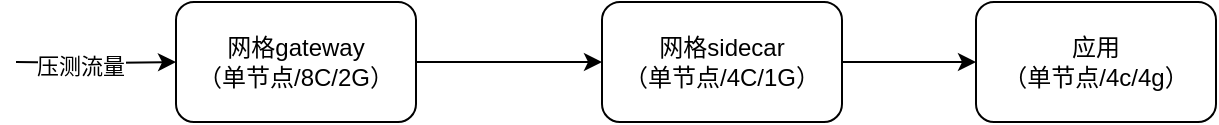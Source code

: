 <mxfile version="24.8.6">
  <diagram name="第 1 页" id="0IrNA74SF8a2gA933yZ-">
    <mxGraphModel dx="954" dy="605" grid="0" gridSize="10" guides="1" tooltips="1" connect="1" arrows="1" fold="1" page="1" pageScale="1" pageWidth="827" pageHeight="1169" math="0" shadow="0">
      <root>
        <mxCell id="0" />
        <mxCell id="1" parent="0" />
        <mxCell id="LBQWDAX3f1M0i9mrP34r-3" value="" style="edgeStyle=orthogonalEdgeStyle;rounded=0;orthogonalLoop=1;jettySize=auto;html=1;" edge="1" parent="1" source="LBQWDAX3f1M0i9mrP34r-1" target="LBQWDAX3f1M0i9mrP34r-2">
          <mxGeometry relative="1" as="geometry" />
        </mxCell>
        <mxCell id="LBQWDAX3f1M0i9mrP34r-1" value="网格gateway&lt;div&gt;（单节点/8C/2G）&lt;/div&gt;" style="rounded=1;whiteSpace=wrap;html=1;" vertex="1" parent="1">
          <mxGeometry x="220" y="135" width="120" height="60" as="geometry" />
        </mxCell>
        <mxCell id="LBQWDAX3f1M0i9mrP34r-5" value="" style="edgeStyle=orthogonalEdgeStyle;rounded=0;orthogonalLoop=1;jettySize=auto;html=1;" edge="1" parent="1" source="LBQWDAX3f1M0i9mrP34r-2" target="LBQWDAX3f1M0i9mrP34r-4">
          <mxGeometry relative="1" as="geometry" />
        </mxCell>
        <mxCell id="LBQWDAX3f1M0i9mrP34r-2" value="网格sidecar&lt;div&gt;（单节点/4C/1G）&lt;/div&gt;" style="rounded=1;whiteSpace=wrap;html=1;" vertex="1" parent="1">
          <mxGeometry x="433" y="135" width="120" height="60" as="geometry" />
        </mxCell>
        <mxCell id="LBQWDAX3f1M0i9mrP34r-4" value="应用&lt;div&gt;（单节点/4c/4g）&lt;/div&gt;" style="rounded=1;whiteSpace=wrap;html=1;" vertex="1" parent="1">
          <mxGeometry x="620" y="135" width="120" height="60" as="geometry" />
        </mxCell>
        <mxCell id="LBQWDAX3f1M0i9mrP34r-7" value="" style="edgeStyle=orthogonalEdgeStyle;rounded=0;orthogonalLoop=1;jettySize=auto;html=1;" edge="1" parent="1" target="LBQWDAX3f1M0i9mrP34r-1">
          <mxGeometry relative="1" as="geometry">
            <mxPoint x="140" y="165" as="sourcePoint" />
          </mxGeometry>
        </mxCell>
        <mxCell id="LBQWDAX3f1M0i9mrP34r-8" value="压测流量" style="edgeLabel;html=1;align=center;verticalAlign=middle;resizable=0;points=[];" vertex="1" connectable="0" parent="LBQWDAX3f1M0i9mrP34r-7">
          <mxGeometry x="-0.205" y="-1" relative="1" as="geometry">
            <mxPoint as="offset" />
          </mxGeometry>
        </mxCell>
      </root>
    </mxGraphModel>
  </diagram>
</mxfile>
